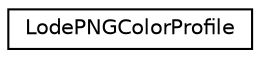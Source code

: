 digraph "Graphical Class Hierarchy"
{
 // LATEX_PDF_SIZE
  edge [fontname="Helvetica",fontsize="10",labelfontname="Helvetica",labelfontsize="10"];
  node [fontname="Helvetica",fontsize="10",shape=record];
  rankdir="LR";
  Node0 [label="LodePNGColorProfile",height=0.2,width=0.4,color="black", fillcolor="white", style="filled",URL="$struct_lode_p_n_g_color_profile.html",tooltip=" "];
}
